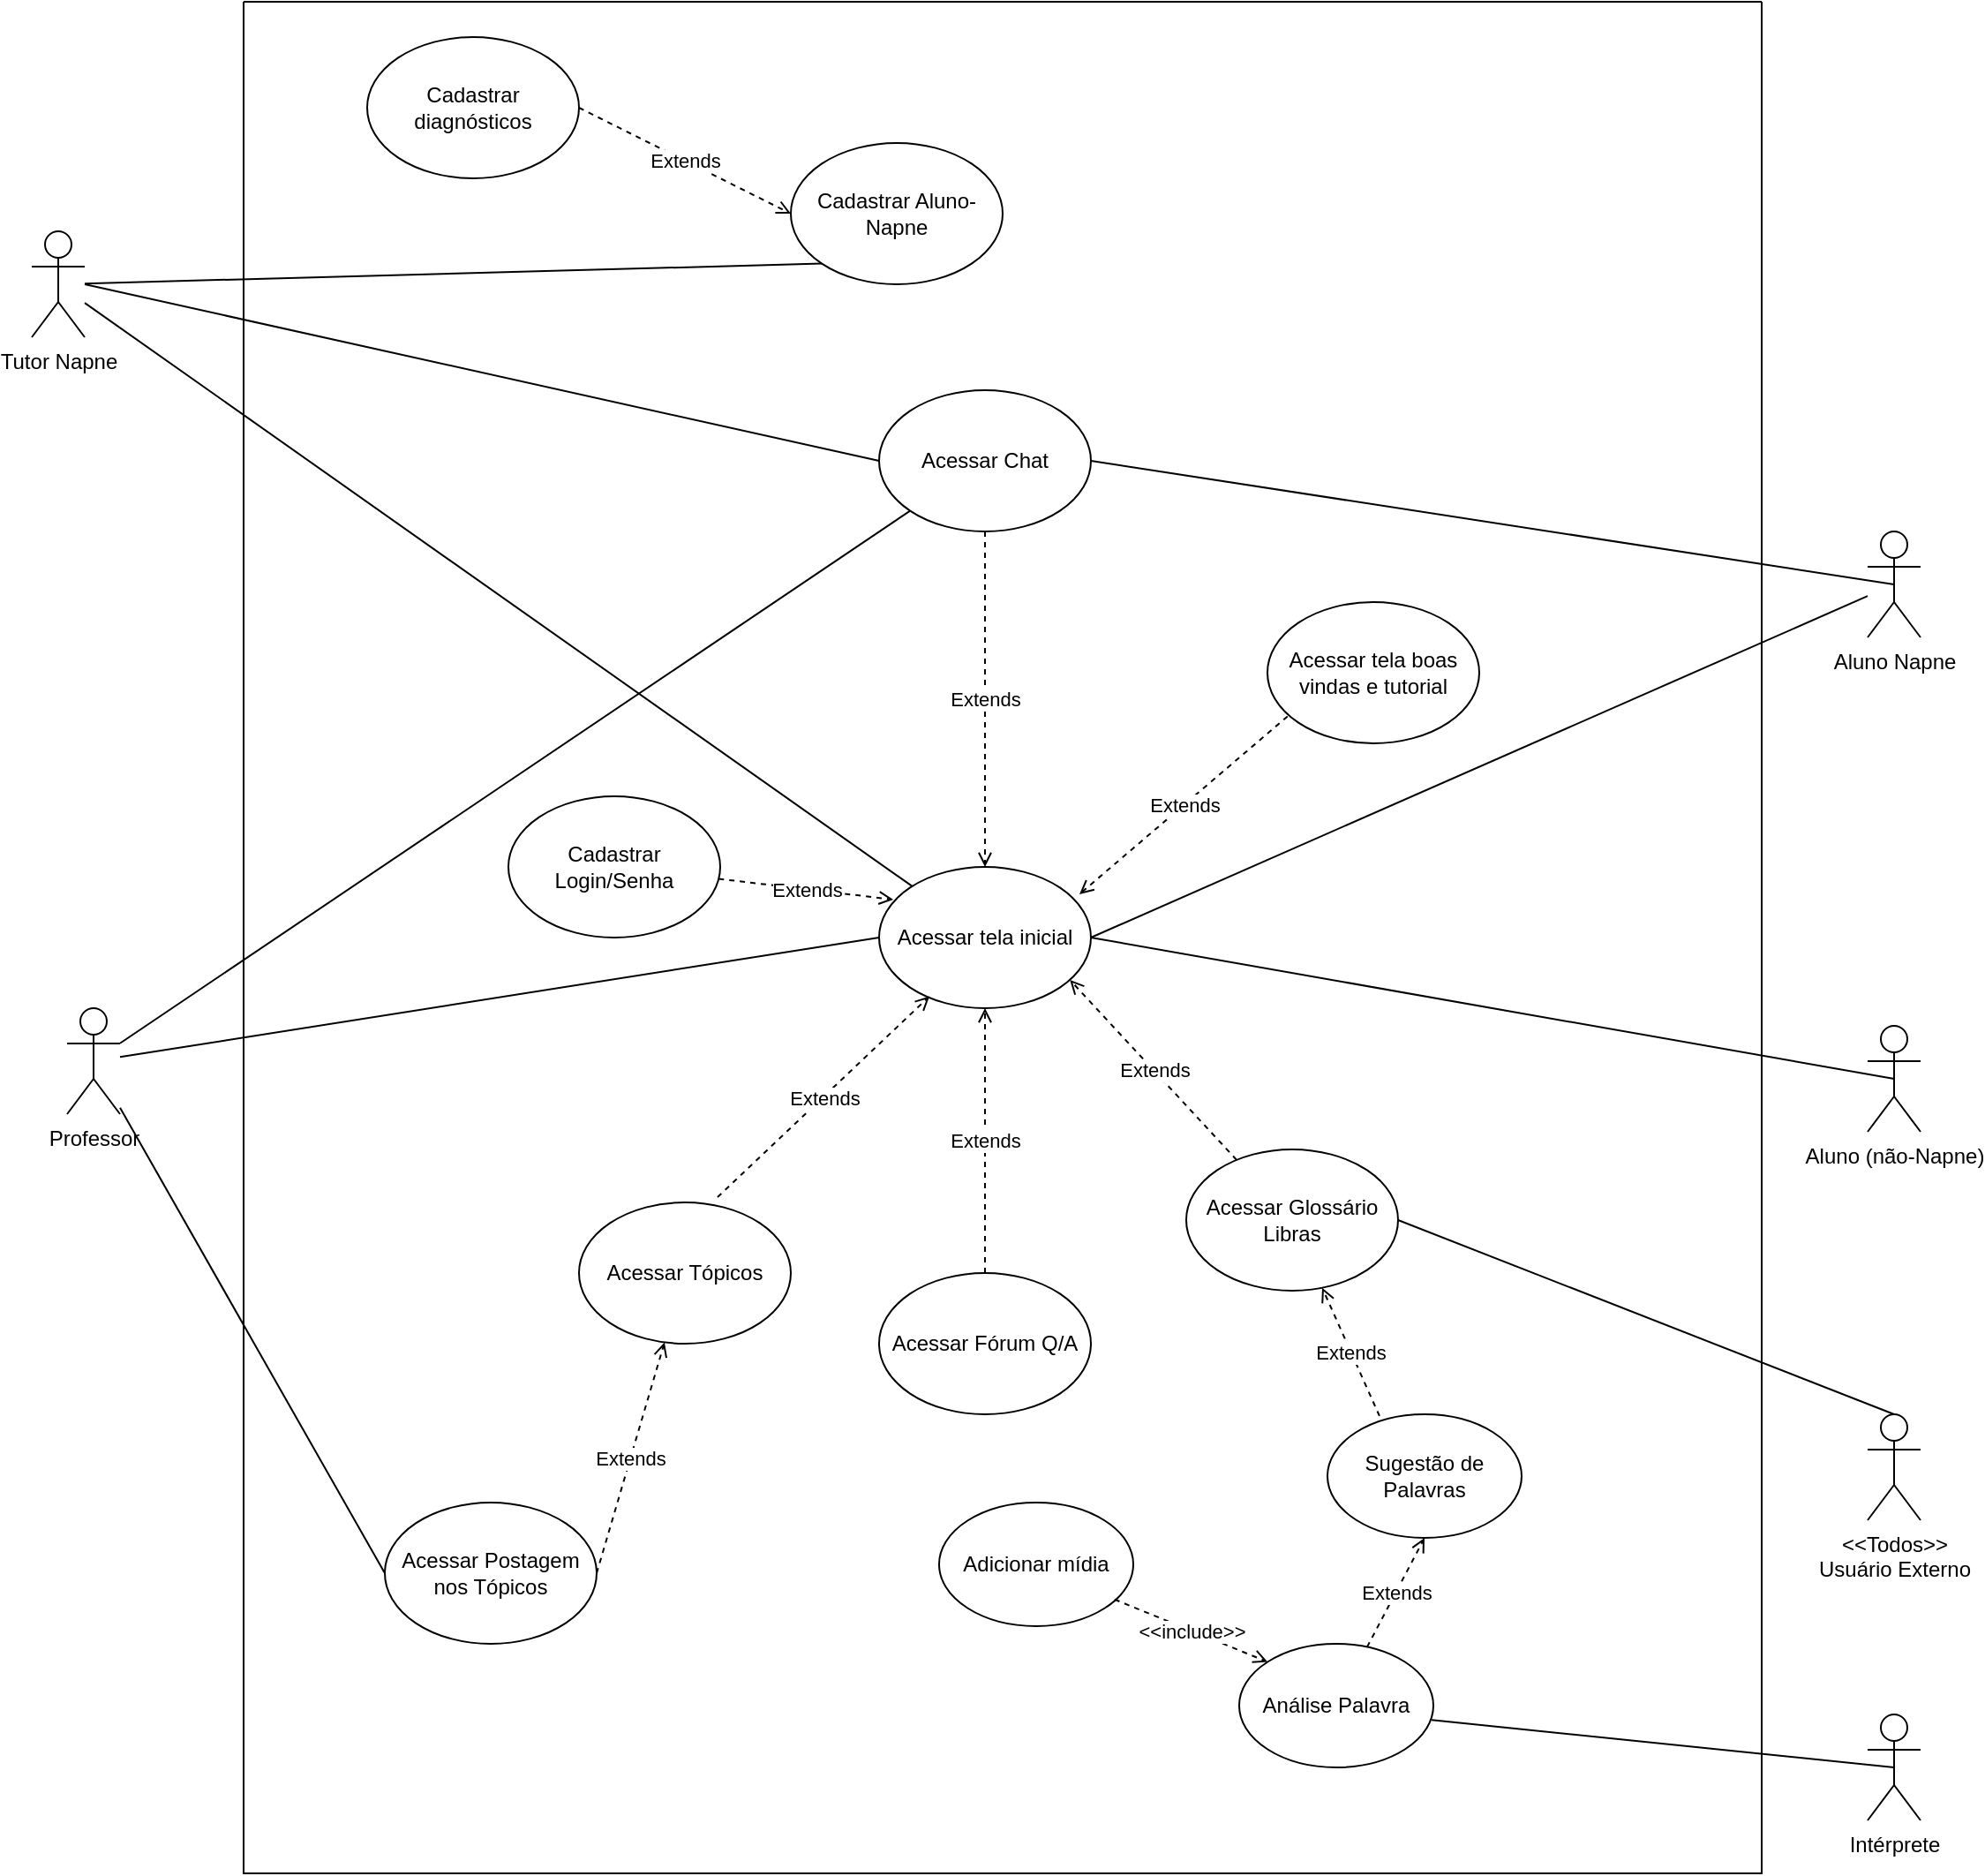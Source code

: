 <mxfile version="24.0.1" type="github">
  <diagram name="Página-1" id="bNIhIHkfopGyE5eCA0E0">
    <mxGraphModel dx="995" dy="541" grid="1" gridSize="10" guides="1" tooltips="1" connect="1" arrows="1" fold="1" page="1" pageScale="1" pageWidth="1654" pageHeight="1169" math="0" shadow="0">
      <root>
        <mxCell id="0" />
        <mxCell id="1" parent="0" />
        <mxCell id="Zfbpf6Yhl-hAXOTM_08G-1" value="Tutor Napne" style="shape=umlActor;verticalLabelPosition=bottom;verticalAlign=top;html=1;outlineConnect=0;" vertex="1" parent="1">
          <mxGeometry x="106" y="170" width="30" height="60" as="geometry" />
        </mxCell>
        <mxCell id="Zfbpf6Yhl-hAXOTM_08G-2" value="Professor" style="shape=umlActor;verticalLabelPosition=bottom;verticalAlign=top;html=1;outlineConnect=0;" vertex="1" parent="1">
          <mxGeometry x="126" y="610" width="30" height="60" as="geometry" />
        </mxCell>
        <mxCell id="Zfbpf6Yhl-hAXOTM_08G-3" value="Aluno Napne" style="shape=umlActor;verticalLabelPosition=bottom;verticalAlign=top;html=1;outlineConnect=0;" vertex="1" parent="1">
          <mxGeometry x="1146" y="340" width="30" height="60" as="geometry" />
        </mxCell>
        <mxCell id="Zfbpf6Yhl-hAXOTM_08G-4" value="Aluno (não-Napne)" style="shape=umlActor;verticalLabelPosition=bottom;verticalAlign=top;html=1;outlineConnect=0;" vertex="1" parent="1">
          <mxGeometry x="1146" y="620" width="30" height="60" as="geometry" />
        </mxCell>
        <mxCell id="Zfbpf6Yhl-hAXOTM_08G-15" value="" style="swimlane;startSize=0;" vertex="1" parent="1">
          <mxGeometry x="226" y="40" width="860" height="1060" as="geometry" />
        </mxCell>
        <mxCell id="Zfbpf6Yhl-hAXOTM_08G-18" value="Cadastrar diagnósticos" style="ellipse;whiteSpace=wrap;html=1;" vertex="1" parent="Zfbpf6Yhl-hAXOTM_08G-15">
          <mxGeometry x="70" y="20" width="120" height="80" as="geometry" />
        </mxCell>
        <mxCell id="Zfbpf6Yhl-hAXOTM_08G-7" value="Cadastrar Aluno-Napne" style="ellipse;whiteSpace=wrap;html=1;" vertex="1" parent="Zfbpf6Yhl-hAXOTM_08G-15">
          <mxGeometry x="310" y="80" width="120" height="80" as="geometry" />
        </mxCell>
        <mxCell id="Zfbpf6Yhl-hAXOTM_08G-19" value="" style="endArrow=open;html=1;rounded=0;exitX=1;exitY=0.5;exitDx=0;exitDy=0;entryX=0;entryY=0.5;entryDx=0;entryDy=0;dashed=1;endFill=0;" edge="1" parent="Zfbpf6Yhl-hAXOTM_08G-15" source="Zfbpf6Yhl-hAXOTM_08G-18" target="Zfbpf6Yhl-hAXOTM_08G-7">
          <mxGeometry relative="1" as="geometry">
            <mxPoint x="370" y="350" as="sourcePoint" />
            <mxPoint x="470" y="350" as="targetPoint" />
          </mxGeometry>
        </mxCell>
        <mxCell id="Zfbpf6Yhl-hAXOTM_08G-20" value="Extends" style="edgeLabel;resizable=0;html=1;;align=center;verticalAlign=middle;" connectable="0" vertex="1" parent="Zfbpf6Yhl-hAXOTM_08G-19">
          <mxGeometry relative="1" as="geometry" />
        </mxCell>
        <mxCell id="Zfbpf6Yhl-hAXOTM_08G-10" value="Acessar Fórum Q/A" style="ellipse;whiteSpace=wrap;html=1;" vertex="1" parent="Zfbpf6Yhl-hAXOTM_08G-15">
          <mxGeometry x="360" y="720" width="120" height="80" as="geometry" />
        </mxCell>
        <mxCell id="Zfbpf6Yhl-hAXOTM_08G-12" value="Acessar Tópicos" style="ellipse;whiteSpace=wrap;html=1;" vertex="1" parent="Zfbpf6Yhl-hAXOTM_08G-15">
          <mxGeometry x="190" y="680" width="120" height="80" as="geometry" />
        </mxCell>
        <mxCell id="Zfbpf6Yhl-hAXOTM_08G-14" value="Acessar Postagem nos Tópicos" style="ellipse;whiteSpace=wrap;html=1;" vertex="1" parent="Zfbpf6Yhl-hAXOTM_08G-15">
          <mxGeometry x="80" y="850" width="120" height="80" as="geometry" />
        </mxCell>
        <mxCell id="Zfbpf6Yhl-hAXOTM_08G-38" value="" style="endArrow=open;html=1;rounded=0;exitX=1;exitY=0.5;exitDx=0;exitDy=0;dashed=1;endFill=0;" edge="1" parent="Zfbpf6Yhl-hAXOTM_08G-15" source="Zfbpf6Yhl-hAXOTM_08G-14" target="Zfbpf6Yhl-hAXOTM_08G-12">
          <mxGeometry relative="1" as="geometry">
            <mxPoint x="110" y="600" as="sourcePoint" />
            <mxPoint x="200" y="620" as="targetPoint" />
          </mxGeometry>
        </mxCell>
        <mxCell id="Zfbpf6Yhl-hAXOTM_08G-39" value="Extends" style="edgeLabel;resizable=0;html=1;;align=center;verticalAlign=middle;" connectable="0" vertex="1" parent="Zfbpf6Yhl-hAXOTM_08G-38">
          <mxGeometry relative="1" as="geometry" />
        </mxCell>
        <mxCell id="Zfbpf6Yhl-hAXOTM_08G-6" value="Cadastrar Login/Senha" style="ellipse;whiteSpace=wrap;html=1;" vertex="1" parent="Zfbpf6Yhl-hAXOTM_08G-15">
          <mxGeometry x="150" y="450" width="120" height="80" as="geometry" />
        </mxCell>
        <mxCell id="Zfbpf6Yhl-hAXOTM_08G-9" value="Acessar tela inicial" style="ellipse;whiteSpace=wrap;html=1;" vertex="1" parent="Zfbpf6Yhl-hAXOTM_08G-15">
          <mxGeometry x="360" y="490" width="120" height="80" as="geometry" />
        </mxCell>
        <mxCell id="Zfbpf6Yhl-hAXOTM_08G-45" value="" style="endArrow=open;html=1;rounded=0;dashed=1;endFill=0;exitX=0.095;exitY=0.809;exitDx=0;exitDy=0;exitPerimeter=0;entryX=0.946;entryY=0.193;entryDx=0;entryDy=0;entryPerimeter=0;" edge="1" parent="Zfbpf6Yhl-hAXOTM_08G-15" source="Zfbpf6Yhl-hAXOTM_08G-8" target="Zfbpf6Yhl-hAXOTM_08G-9">
          <mxGeometry relative="1" as="geometry">
            <mxPoint x="520" y="240" as="sourcePoint" />
            <mxPoint x="627" y="347" as="targetPoint" />
          </mxGeometry>
        </mxCell>
        <mxCell id="Zfbpf6Yhl-hAXOTM_08G-46" value="Extends" style="edgeLabel;resizable=0;html=1;;align=center;verticalAlign=middle;" connectable="0" vertex="1" parent="Zfbpf6Yhl-hAXOTM_08G-45">
          <mxGeometry relative="1" as="geometry" />
        </mxCell>
        <mxCell id="Zfbpf6Yhl-hAXOTM_08G-8" value="Acessar tela boas vindas e tutorial" style="ellipse;whiteSpace=wrap;html=1;" vertex="1" parent="Zfbpf6Yhl-hAXOTM_08G-15">
          <mxGeometry x="580" y="340" width="120" height="80" as="geometry" />
        </mxCell>
        <mxCell id="Zfbpf6Yhl-hAXOTM_08G-47" value="" style="endArrow=open;html=1;rounded=0;dashed=1;endFill=0;entryX=0.067;entryY=0.231;entryDx=0;entryDy=0;entryPerimeter=0;" edge="1" parent="Zfbpf6Yhl-hAXOTM_08G-15" source="Zfbpf6Yhl-hAXOTM_08G-6" target="Zfbpf6Yhl-hAXOTM_08G-9">
          <mxGeometry relative="1" as="geometry">
            <mxPoint x="444" y="313" as="sourcePoint" />
            <mxPoint x="628" y="199" as="targetPoint" />
          </mxGeometry>
        </mxCell>
        <mxCell id="Zfbpf6Yhl-hAXOTM_08G-48" value="Extends" style="edgeLabel;resizable=0;html=1;;align=center;verticalAlign=middle;" connectable="0" vertex="1" parent="Zfbpf6Yhl-hAXOTM_08G-47">
          <mxGeometry relative="1" as="geometry" />
        </mxCell>
        <mxCell id="Zfbpf6Yhl-hAXOTM_08G-13" value="Acessar Glossário Libras" style="ellipse;whiteSpace=wrap;html=1;" vertex="1" parent="Zfbpf6Yhl-hAXOTM_08G-15">
          <mxGeometry x="534" y="650" width="120" height="80" as="geometry" />
        </mxCell>
        <mxCell id="Zfbpf6Yhl-hAXOTM_08G-50" value="" style="endArrow=open;html=1;rounded=0;dashed=1;endFill=0;entryX=0.901;entryY=0.8;entryDx=0;entryDy=0;entryPerimeter=0;" edge="1" parent="Zfbpf6Yhl-hAXOTM_08G-15" source="Zfbpf6Yhl-hAXOTM_08G-13" target="Zfbpf6Yhl-hAXOTM_08G-9">
          <mxGeometry relative="1" as="geometry">
            <mxPoint x="505" y="283" as="sourcePoint" />
            <mxPoint x="670" y="480" as="targetPoint" />
          </mxGeometry>
        </mxCell>
        <mxCell id="Zfbpf6Yhl-hAXOTM_08G-51" value="Extends" style="edgeLabel;resizable=0;html=1;;align=center;verticalAlign=middle;" connectable="0" vertex="1" parent="Zfbpf6Yhl-hAXOTM_08G-50">
          <mxGeometry relative="1" as="geometry" />
        </mxCell>
        <mxCell id="Zfbpf6Yhl-hAXOTM_08G-11" value="Acessar Chat" style="ellipse;whiteSpace=wrap;html=1;" vertex="1" parent="Zfbpf6Yhl-hAXOTM_08G-15">
          <mxGeometry x="360" y="220" width="120" height="80" as="geometry" />
        </mxCell>
        <mxCell id="Zfbpf6Yhl-hAXOTM_08G-57" value="" style="endArrow=open;html=1;rounded=0;dashed=1;endFill=0;entryX=0.5;entryY=1;entryDx=0;entryDy=0;" edge="1" parent="Zfbpf6Yhl-hAXOTM_08G-15" source="Zfbpf6Yhl-hAXOTM_08G-10" target="Zfbpf6Yhl-hAXOTM_08G-9">
          <mxGeometry relative="1" as="geometry">
            <mxPoint x="260" y="680" as="sourcePoint" />
            <mxPoint x="367" y="787" as="targetPoint" />
          </mxGeometry>
        </mxCell>
        <mxCell id="Zfbpf6Yhl-hAXOTM_08G-58" value="Extends" style="edgeLabel;resizable=0;html=1;;align=center;verticalAlign=middle;" connectable="0" vertex="1" parent="Zfbpf6Yhl-hAXOTM_08G-57">
          <mxGeometry relative="1" as="geometry" />
        </mxCell>
        <mxCell id="Zfbpf6Yhl-hAXOTM_08G-59" value="" style="endArrow=open;html=1;rounded=0;dashed=1;endFill=0;entryX=0.5;entryY=0;entryDx=0;entryDy=0;exitX=0.5;exitY=1;exitDx=0;exitDy=0;" edge="1" parent="Zfbpf6Yhl-hAXOTM_08G-15" source="Zfbpf6Yhl-hAXOTM_08G-11" target="Zfbpf6Yhl-hAXOTM_08G-9">
          <mxGeometry relative="1" as="geometry">
            <mxPoint x="450" y="531" as="sourcePoint" />
            <mxPoint x="489" y="399" as="targetPoint" />
          </mxGeometry>
        </mxCell>
        <mxCell id="Zfbpf6Yhl-hAXOTM_08G-60" value="Extends" style="edgeLabel;resizable=0;html=1;;align=center;verticalAlign=middle;" connectable="0" vertex="1" parent="Zfbpf6Yhl-hAXOTM_08G-59">
          <mxGeometry relative="1" as="geometry" />
        </mxCell>
        <mxCell id="Zfbpf6Yhl-hAXOTM_08G-61" value="" style="endArrow=open;html=1;rounded=0;dashed=1;endFill=0;exitX=0.654;exitY=-0.037;exitDx=0;exitDy=0;exitPerimeter=0;entryX=0.238;entryY=0.916;entryDx=0;entryDy=0;entryPerimeter=0;" edge="1" parent="Zfbpf6Yhl-hAXOTM_08G-15" source="Zfbpf6Yhl-hAXOTM_08G-12" target="Zfbpf6Yhl-hAXOTM_08G-9">
          <mxGeometry relative="1" as="geometry">
            <mxPoint x="330" y="580" as="sourcePoint" />
            <mxPoint x="412" y="744" as="targetPoint" />
          </mxGeometry>
        </mxCell>
        <mxCell id="Zfbpf6Yhl-hAXOTM_08G-62" value="Extends" style="edgeLabel;resizable=0;html=1;;align=center;verticalAlign=middle;" connectable="0" vertex="1" parent="Zfbpf6Yhl-hAXOTM_08G-61">
          <mxGeometry relative="1" as="geometry" />
        </mxCell>
        <mxCell id="Zfbpf6Yhl-hAXOTM_08G-68" value="Sugestão de Palavras" style="ellipse;whiteSpace=wrap;html=1;" vertex="1" parent="Zfbpf6Yhl-hAXOTM_08G-15">
          <mxGeometry x="614" y="800" width="110" height="70" as="geometry" />
        </mxCell>
        <mxCell id="Zfbpf6Yhl-hAXOTM_08G-69" value="" style="endArrow=open;html=1;rounded=0;dashed=1;endFill=0;exitX=0.268;exitY=0.014;exitDx=0;exitDy=0;exitPerimeter=0;" edge="1" parent="Zfbpf6Yhl-hAXOTM_08G-15" source="Zfbpf6Yhl-hAXOTM_08G-68" target="Zfbpf6Yhl-hAXOTM_08G-13">
          <mxGeometry relative="1" as="geometry">
            <mxPoint x="736" y="800" as="sourcePoint" />
            <mxPoint x="584" y="684" as="targetPoint" />
          </mxGeometry>
        </mxCell>
        <mxCell id="Zfbpf6Yhl-hAXOTM_08G-70" value="Extends" style="edgeLabel;resizable=0;html=1;;align=center;verticalAlign=middle;" connectable="0" vertex="1" parent="Zfbpf6Yhl-hAXOTM_08G-69">
          <mxGeometry relative="1" as="geometry" />
        </mxCell>
        <mxCell id="Zfbpf6Yhl-hAXOTM_08G-79" value="Análise Palavra" style="ellipse;whiteSpace=wrap;html=1;" vertex="1" parent="Zfbpf6Yhl-hAXOTM_08G-15">
          <mxGeometry x="564" y="930" width="110" height="70" as="geometry" />
        </mxCell>
        <mxCell id="Zfbpf6Yhl-hAXOTM_08G-80" value="" style="endArrow=open;html=1;rounded=0;dashed=1;endFill=0;entryX=0.5;entryY=1;entryDx=0;entryDy=0;" edge="1" parent="Zfbpf6Yhl-hAXOTM_08G-15" source="Zfbpf6Yhl-hAXOTM_08G-79" target="Zfbpf6Yhl-hAXOTM_08G-68">
          <mxGeometry relative="1" as="geometry">
            <mxPoint x="603" y="851" as="sourcePoint" />
            <mxPoint x="608" y="770" as="targetPoint" />
          </mxGeometry>
        </mxCell>
        <mxCell id="Zfbpf6Yhl-hAXOTM_08G-81" value="Extends" style="edgeLabel;resizable=0;html=1;;align=center;verticalAlign=middle;" connectable="0" vertex="1" parent="Zfbpf6Yhl-hAXOTM_08G-80">
          <mxGeometry relative="1" as="geometry" />
        </mxCell>
        <mxCell id="Zfbpf6Yhl-hAXOTM_08G-82" value="Adicionar mídia" style="ellipse;whiteSpace=wrap;html=1;" vertex="1" parent="Zfbpf6Yhl-hAXOTM_08G-15">
          <mxGeometry x="394" y="850" width="110" height="70" as="geometry" />
        </mxCell>
        <mxCell id="Zfbpf6Yhl-hAXOTM_08G-84" value="" style="endArrow=open;html=1;rounded=0;dashed=1;endFill=0;entryX=0;entryY=0;entryDx=0;entryDy=0;exitX=0.904;exitY=0.784;exitDx=0;exitDy=0;exitPerimeter=0;" edge="1" parent="Zfbpf6Yhl-hAXOTM_08G-15" source="Zfbpf6Yhl-hAXOTM_08G-82" target="Zfbpf6Yhl-hAXOTM_08G-79">
          <mxGeometry relative="1" as="geometry">
            <mxPoint x="664" y="961" as="sourcePoint" />
            <mxPoint x="689" y="900" as="targetPoint" />
          </mxGeometry>
        </mxCell>
        <mxCell id="Zfbpf6Yhl-hAXOTM_08G-85" value="&amp;lt;&amp;lt;include&amp;gt;&amp;gt;" style="edgeLabel;resizable=0;html=1;;align=center;verticalAlign=middle;" connectable="0" vertex="1" parent="Zfbpf6Yhl-hAXOTM_08G-84">
          <mxGeometry relative="1" as="geometry" />
        </mxCell>
        <mxCell id="Zfbpf6Yhl-hAXOTM_08G-29" value="" style="endArrow=none;html=1;rounded=0;exitX=0;exitY=0.5;exitDx=0;exitDy=0;" edge="1" parent="1" source="Zfbpf6Yhl-hAXOTM_08G-14" target="Zfbpf6Yhl-hAXOTM_08G-2">
          <mxGeometry width="50" height="50" relative="1" as="geometry">
            <mxPoint x="466" y="440" as="sourcePoint" />
            <mxPoint x="516" y="390" as="targetPoint" />
          </mxGeometry>
        </mxCell>
        <mxCell id="Zfbpf6Yhl-hAXOTM_08G-52" value="" style="endArrow=none;html=1;rounded=0;entryX=0;entryY=1;entryDx=0;entryDy=0;" edge="1" parent="1" source="Zfbpf6Yhl-hAXOTM_08G-1" target="Zfbpf6Yhl-hAXOTM_08G-7">
          <mxGeometry width="50" height="50" relative="1" as="geometry">
            <mxPoint x="736" y="610" as="sourcePoint" />
            <mxPoint x="786" y="560" as="targetPoint" />
          </mxGeometry>
        </mxCell>
        <mxCell id="Zfbpf6Yhl-hAXOTM_08G-54" value="" style="endArrow=none;html=1;rounded=0;entryX=0;entryY=1;entryDx=0;entryDy=0;" edge="1" parent="1" source="Zfbpf6Yhl-hAXOTM_08G-2" target="Zfbpf6Yhl-hAXOTM_08G-11">
          <mxGeometry width="50" height="50" relative="1" as="geometry">
            <mxPoint x="736" y="610" as="sourcePoint" />
            <mxPoint x="786" y="560" as="targetPoint" />
          </mxGeometry>
        </mxCell>
        <mxCell id="Zfbpf6Yhl-hAXOTM_08G-55" value="" style="endArrow=none;html=1;rounded=0;exitX=0;exitY=0.5;exitDx=0;exitDy=0;" edge="1" parent="1" source="Zfbpf6Yhl-hAXOTM_08G-11">
          <mxGeometry width="50" height="50" relative="1" as="geometry">
            <mxPoint x="736" y="610" as="sourcePoint" />
            <mxPoint x="136" y="200" as="targetPoint" />
          </mxGeometry>
        </mxCell>
        <mxCell id="Zfbpf6Yhl-hAXOTM_08G-56" value="" style="endArrow=none;html=1;rounded=0;exitX=1;exitY=0.5;exitDx=0;exitDy=0;entryX=0.5;entryY=0.5;entryDx=0;entryDy=0;entryPerimeter=0;" edge="1" parent="1" source="Zfbpf6Yhl-hAXOTM_08G-11" target="Zfbpf6Yhl-hAXOTM_08G-3">
          <mxGeometry width="50" height="50" relative="1" as="geometry">
            <mxPoint x="736" y="610" as="sourcePoint" />
            <mxPoint x="786" y="560" as="targetPoint" />
          </mxGeometry>
        </mxCell>
        <mxCell id="Zfbpf6Yhl-hAXOTM_08G-63" value="" style="endArrow=none;html=1;rounded=0;entryX=0;entryY=0.5;entryDx=0;entryDy=0;" edge="1" parent="1" source="Zfbpf6Yhl-hAXOTM_08G-2" target="Zfbpf6Yhl-hAXOTM_08G-9">
          <mxGeometry width="50" height="50" relative="1" as="geometry">
            <mxPoint x="666" y="740" as="sourcePoint" />
            <mxPoint x="716" y="690" as="targetPoint" />
          </mxGeometry>
        </mxCell>
        <mxCell id="Zfbpf6Yhl-hAXOTM_08G-64" value="" style="endArrow=none;html=1;rounded=0;exitX=1;exitY=0.5;exitDx=0;exitDy=0;entryX=0.5;entryY=0.5;entryDx=0;entryDy=0;entryPerimeter=0;" edge="1" parent="1" source="Zfbpf6Yhl-hAXOTM_08G-9" target="Zfbpf6Yhl-hAXOTM_08G-4">
          <mxGeometry width="50" height="50" relative="1" as="geometry">
            <mxPoint x="666" y="740" as="sourcePoint" />
            <mxPoint x="716" y="690" as="targetPoint" />
          </mxGeometry>
        </mxCell>
        <mxCell id="Zfbpf6Yhl-hAXOTM_08G-65" value="" style="endArrow=none;html=1;rounded=0;entryX=1;entryY=0.5;entryDx=0;entryDy=0;" edge="1" parent="1" source="Zfbpf6Yhl-hAXOTM_08G-3" target="Zfbpf6Yhl-hAXOTM_08G-9">
          <mxGeometry width="50" height="50" relative="1" as="geometry">
            <mxPoint x="666" y="740" as="sourcePoint" />
            <mxPoint x="716" y="690" as="targetPoint" />
          </mxGeometry>
        </mxCell>
        <mxCell id="Zfbpf6Yhl-hAXOTM_08G-67" value="" style="endArrow=none;html=1;rounded=0;" edge="1" parent="1" source="Zfbpf6Yhl-hAXOTM_08G-1" target="Zfbpf6Yhl-hAXOTM_08G-9">
          <mxGeometry width="50" height="50" relative="1" as="geometry">
            <mxPoint x="666" y="570" as="sourcePoint" />
            <mxPoint x="716" y="520" as="targetPoint" />
          </mxGeometry>
        </mxCell>
        <mxCell id="Zfbpf6Yhl-hAXOTM_08G-73" value="&amp;lt;&amp;lt;Todos&amp;gt;&amp;gt;&lt;div&gt;Usuário Externo&lt;/div&gt;" style="shape=umlActor;verticalLabelPosition=bottom;verticalAlign=top;html=1;outlineConnect=0;" vertex="1" parent="1">
          <mxGeometry x="1146" y="840" width="30" height="60" as="geometry" />
        </mxCell>
        <mxCell id="Zfbpf6Yhl-hAXOTM_08G-74" value="" style="endArrow=none;html=1;rounded=0;exitX=0.5;exitY=0;exitDx=0;exitDy=0;exitPerimeter=0;entryX=1;entryY=0.5;entryDx=0;entryDy=0;" edge="1" parent="1" source="Zfbpf6Yhl-hAXOTM_08G-73" target="Zfbpf6Yhl-hAXOTM_08G-13">
          <mxGeometry width="50" height="50" relative="1" as="geometry">
            <mxPoint x="1290" y="380" as="sourcePoint" />
            <mxPoint x="1340" y="330" as="targetPoint" />
          </mxGeometry>
        </mxCell>
        <mxCell id="Zfbpf6Yhl-hAXOTM_08G-76" value="Intérprete" style="shape=umlActor;verticalLabelPosition=bottom;verticalAlign=top;html=1;outlineConnect=0;" vertex="1" parent="1">
          <mxGeometry x="1146" y="1010" width="30" height="60" as="geometry" />
        </mxCell>
        <mxCell id="Zfbpf6Yhl-hAXOTM_08G-77" value="" style="endArrow=none;html=1;rounded=0;exitX=0.5;exitY=0.5;exitDx=0;exitDy=0;exitPerimeter=0;entryX=0.991;entryY=0.616;entryDx=0;entryDy=0;entryPerimeter=0;" edge="1" parent="1" source="Zfbpf6Yhl-hAXOTM_08G-76" target="Zfbpf6Yhl-hAXOTM_08G-79">
          <mxGeometry width="50" height="50" relative="1" as="geometry">
            <mxPoint x="630" y="730" as="sourcePoint" />
            <mxPoint x="919" y="1020" as="targetPoint" />
          </mxGeometry>
        </mxCell>
      </root>
    </mxGraphModel>
  </diagram>
</mxfile>
